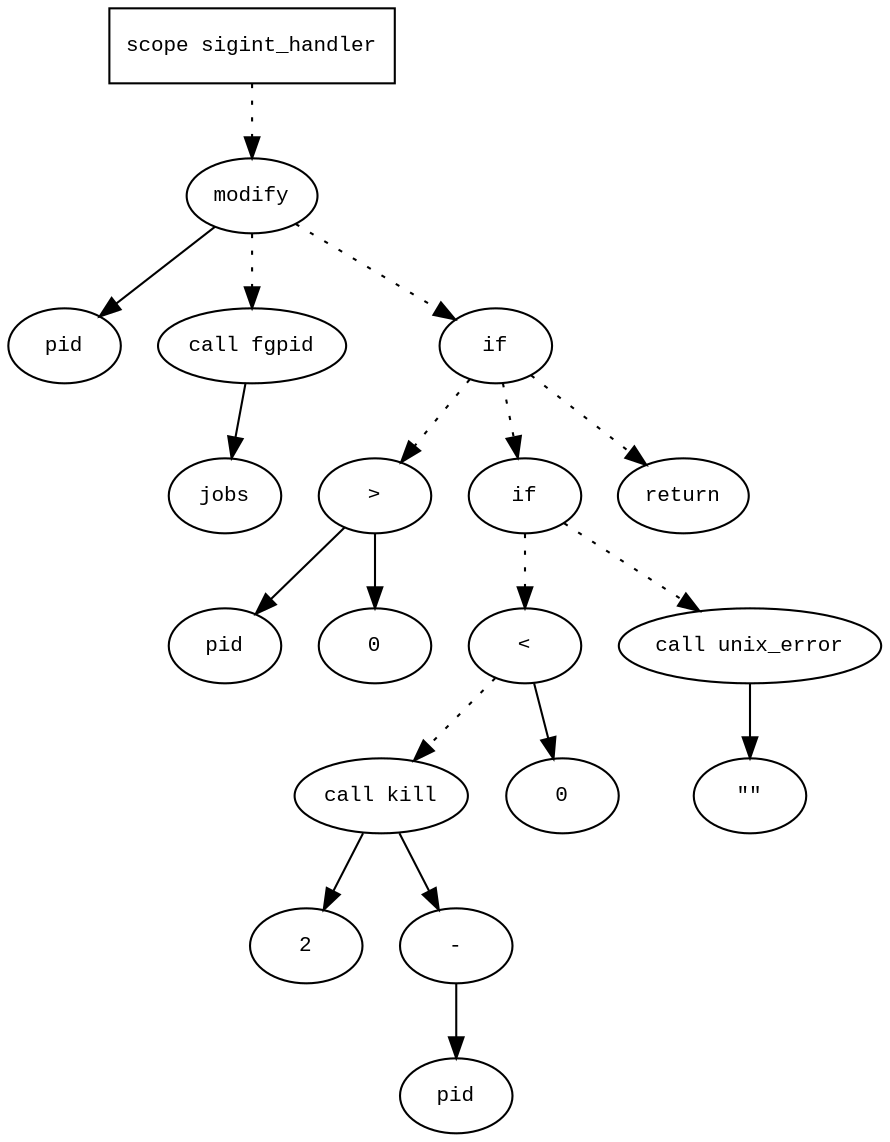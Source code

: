 digraph AST {
  graph [fontname="Times New Roman",fontsize=10];
  node  [fontname="Courier New",fontsize=10];
  edge  [fontname="Times New Roman",fontsize=10];

  node1 [label="scope sigint_handler",shape=box];
  node2 [label="modify",shape=ellipse];
  node3 [label="pid",shape=ellipse];
  node2 -> node3;
  node4 [label="call fgpid",shape=ellipse];
  node5 [label="jobs",shape=ellipse];
  node4 -> node5;
  node2 -> node4 [style=dotted];
  node1 -> node2 [style=dotted];
  node6 [label="if",shape=ellipse];
  node2 -> node6 [style=dotted];
  node7 [label=">",shape=ellipse];
  node8 [label="pid",shape=ellipse];
  node7 -> node8;
  node9 [label="0",shape=ellipse];
  node7 -> node9;
  node6 -> node7 [style=dotted];
  node10 [label="if",shape=ellipse];
  node6 -> node10 [style=dotted];
  node11 [label="<",shape=ellipse];
  node12 [label="call kill",shape=ellipse];
  node13 [label="2",shape=ellipse];
  node12 -> node13;
  node14 [label="-",shape=ellipse];
  node15 [label="pid",shape=ellipse];
  node14 -> node15;
  node12 -> node14;
  node11 -> node12 [style=dotted];
  node16 [label="0",shape=ellipse];
  node11 -> node16;
  node10 -> node11 [style=dotted];
  node17 [label="call unix_error",shape=ellipse];
  node18 [label="\"\"",shape=ellipse];
  node17 -> node18;
  node10 -> node17 [style=dotted];
  node19 [label="return",shape=ellipse];
  node6 -> node19 [style=dotted];
} 